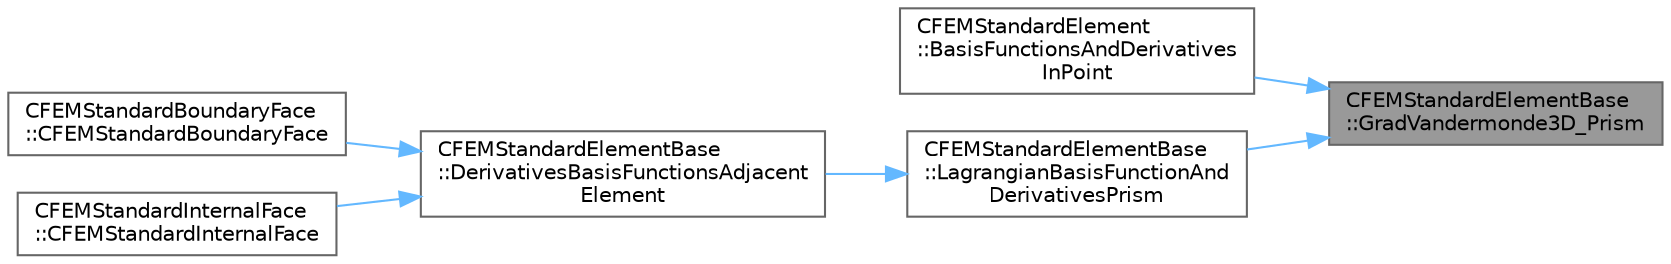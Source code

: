 digraph "CFEMStandardElementBase::GradVandermonde3D_Prism"
{
 // LATEX_PDF_SIZE
  bgcolor="transparent";
  edge [fontname=Helvetica,fontsize=10,labelfontname=Helvetica,labelfontsize=10];
  node [fontname=Helvetica,fontsize=10,shape=box,height=0.2,width=0.4];
  rankdir="RL";
  Node1 [id="Node000001",label="CFEMStandardElementBase\l::GradVandermonde3D_Prism",height=0.2,width=0.4,color="gray40", fillcolor="grey60", style="filled", fontcolor="black",tooltip="Function, which computes the gradients of the Vandermonde matrix for a standard prism."];
  Node1 -> Node2 [id="edge1_Node000001_Node000002",dir="back",color="steelblue1",style="solid",tooltip=" "];
  Node2 [id="Node000002",label="CFEMStandardElement\l::BasisFunctionsAndDerivatives\lInPoint",height=0.2,width=0.4,color="grey40", fillcolor="white", style="filled",URL="$classCFEMStandardElement.html#a0ce8e7aff7657aa636844f04bae3eac4",tooltip="Function, which computes the Lagrangian basis functions and its derivatives for the given parametric ..."];
  Node1 -> Node3 [id="edge2_Node000001_Node000003",dir="back",color="steelblue1",style="solid",tooltip=" "];
  Node3 [id="Node000003",label="CFEMStandardElementBase\l::LagrangianBasisFunctionAnd\lDerivativesPrism",height=0.2,width=0.4,color="grey40", fillcolor="white", style="filled",URL="$classCFEMStandardElementBase.html#a7f8b3dd0dde419052b81e823d9f82de3",tooltip="Function, which determines the values of the Lagrangian interpolation functions and its derivatives i..."];
  Node3 -> Node4 [id="edge3_Node000003_Node000004",dir="back",color="steelblue1",style="solid",tooltip=" "];
  Node4 [id="Node000004",label="CFEMStandardElementBase\l::DerivativesBasisFunctionsAdjacent\lElement",height=0.2,width=0.4,color="grey40", fillcolor="white", style="filled",URL="$classCFEMStandardElementBase.html#afb1cec3d091753fa80105767654594e4",tooltip="Function, which computes the values of the derivatives of the basis functions of the adjacent element..."];
  Node4 -> Node5 [id="edge4_Node000004_Node000005",dir="back",color="steelblue1",style="solid",tooltip=" "];
  Node5 [id="Node000005",label="CFEMStandardBoundaryFace\l::CFEMStandardBoundaryFace",height=0.2,width=0.4,color="grey40", fillcolor="white", style="filled",URL="$classCFEMStandardBoundaryFace.html#a5a92fa174c37322a3ebd640d12ab8b3b",tooltip="Alternative constructor."];
  Node4 -> Node6 [id="edge5_Node000004_Node000006",dir="back",color="steelblue1",style="solid",tooltip=" "];
  Node6 [id="Node000006",label="CFEMStandardInternalFace\l::CFEMStandardInternalFace",height=0.2,width=0.4,color="grey40", fillcolor="white", style="filled",URL="$classCFEMStandardInternalFace.html#a03fc34bc2e61074ab778a30b940fb634",tooltip="Alternative constructor."];
}
